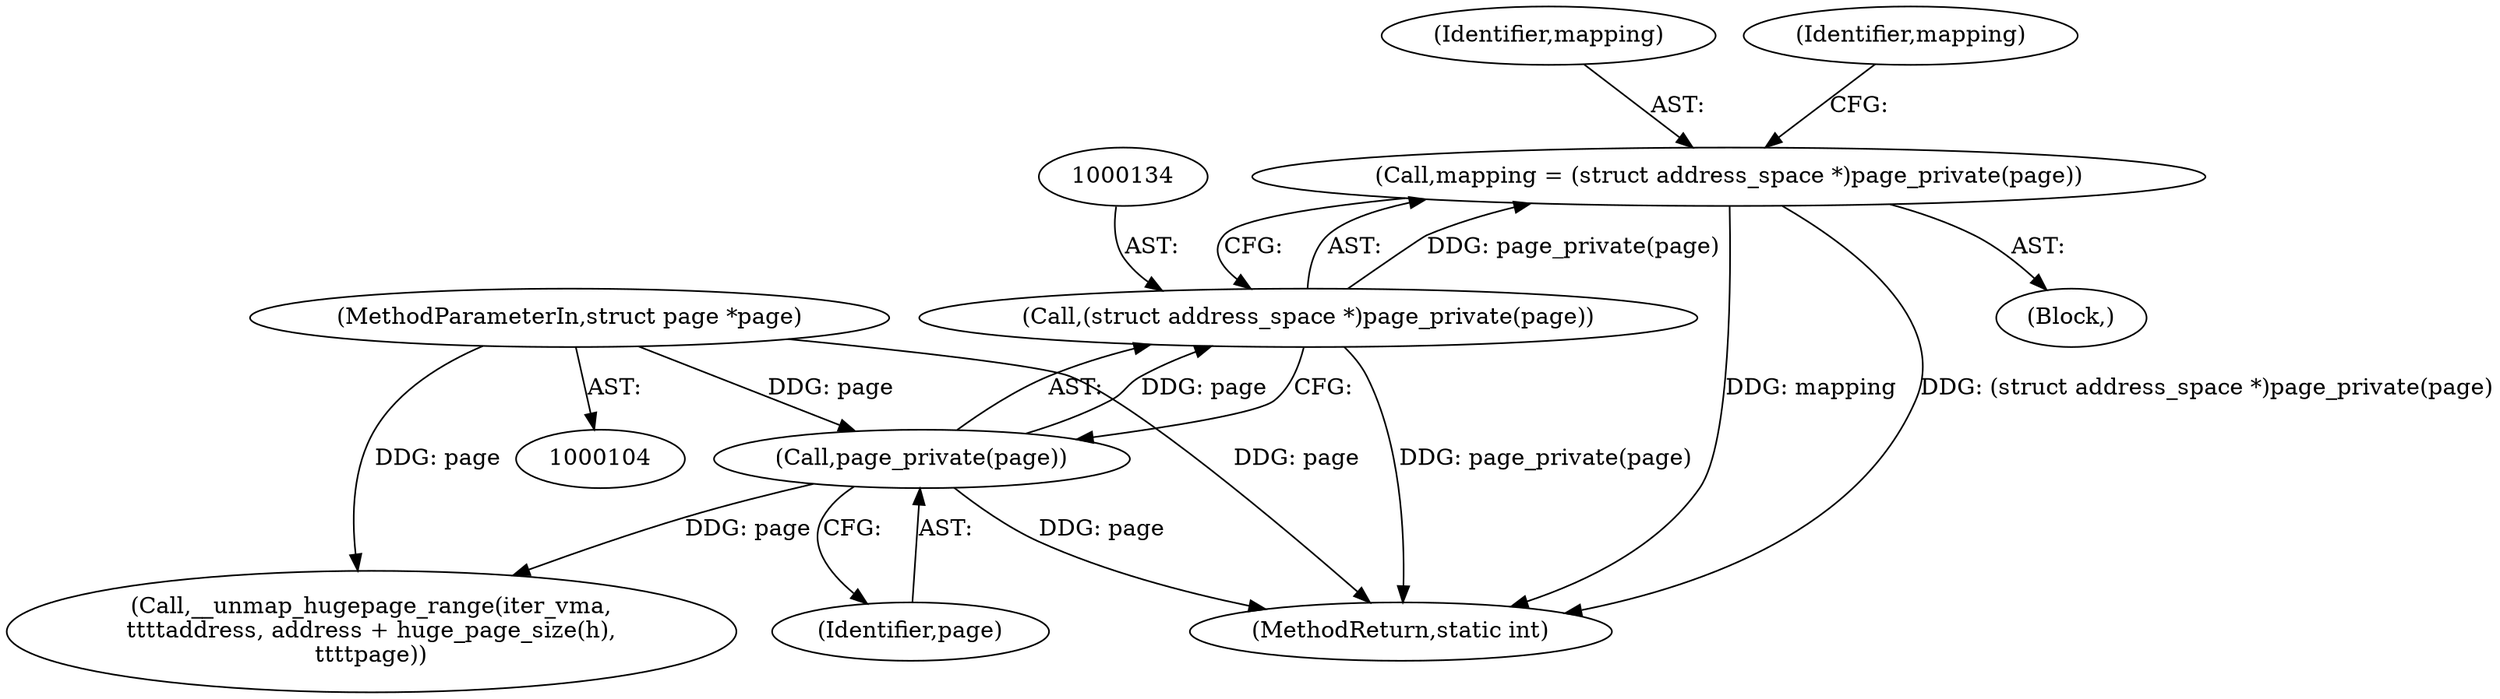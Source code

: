 digraph "1_linux_90481622d75715bfcb68501280a917dbfe516029_9@del" {
"1000131" [label="(Call,mapping = (struct address_space *)page_private(page))"];
"1000133" [label="(Call,(struct address_space *)page_private(page))"];
"1000135" [label="(Call,page_private(page))"];
"1000107" [label="(MethodParameterIn,struct page *page)"];
"1000136" [label="(Identifier,page)"];
"1000135" [label="(Call,page_private(page))"];
"1000132" [label="(Identifier,mapping)"];
"1000131" [label="(Call,mapping = (struct address_space *)page_private(page))"];
"1000133" [label="(Call,(struct address_space *)page_private(page))"];
"1000153" [label="(Call,__unmap_hugepage_range(iter_vma,\n\t\t\t\taddress, address + huge_page_size(h),\n\t\t\t\tpage))"];
"1000168" [label="(MethodReturn,static int)"];
"1000140" [label="(Identifier,mapping)"];
"1000107" [label="(MethodParameterIn,struct page *page)"];
"1000109" [label="(Block,)"];
"1000131" -> "1000109"  [label="AST: "];
"1000131" -> "1000133"  [label="CFG: "];
"1000132" -> "1000131"  [label="AST: "];
"1000133" -> "1000131"  [label="AST: "];
"1000140" -> "1000131"  [label="CFG: "];
"1000131" -> "1000168"  [label="DDG: (struct address_space *)page_private(page)"];
"1000131" -> "1000168"  [label="DDG: mapping"];
"1000133" -> "1000131"  [label="DDG: page_private(page)"];
"1000133" -> "1000135"  [label="CFG: "];
"1000134" -> "1000133"  [label="AST: "];
"1000135" -> "1000133"  [label="AST: "];
"1000133" -> "1000168"  [label="DDG: page_private(page)"];
"1000135" -> "1000133"  [label="DDG: page"];
"1000135" -> "1000136"  [label="CFG: "];
"1000136" -> "1000135"  [label="AST: "];
"1000135" -> "1000168"  [label="DDG: page"];
"1000107" -> "1000135"  [label="DDG: page"];
"1000135" -> "1000153"  [label="DDG: page"];
"1000107" -> "1000104"  [label="AST: "];
"1000107" -> "1000168"  [label="DDG: page"];
"1000107" -> "1000153"  [label="DDG: page"];
}
